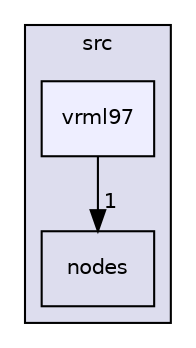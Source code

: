 digraph "src/vrml97" {
  compound=true
  node [ fontsize="10", fontname="Helvetica"];
  edge [ labelfontsize="10", labelfontname="Helvetica"];
  subgraph clusterdir_68267d1309a1af8e8297ef4c3efbcdba {
    graph [ bgcolor="#ddddee", pencolor="black", label="src" fontname="Helvetica", fontsize="10", URL="dir_68267d1309a1af8e8297ef4c3efbcdba.html"]
  dir_b50dc725db71458029b22868a9250dc9 [shape=box label="nodes" URL="dir_b50dc725db71458029b22868a9250dc9.html"];
  dir_4cac203608b6857a82aa1e3c96e7fc76 [shape=box, label="vrml97", style="filled", fillcolor="#eeeeff", pencolor="black", URL="dir_4cac203608b6857a82aa1e3c96e7fc76.html"];
  }
  dir_4cac203608b6857a82aa1e3c96e7fc76->dir_b50dc725db71458029b22868a9250dc9 [headlabel="1", labeldistance=1.5 headhref="dir_000085_000073.html"];
}
